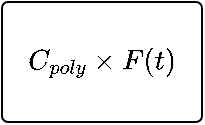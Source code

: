<mxfile version="22.1.7" type="github">
  <diagram name="Page-1" id="w9bmsyJULUGU3eWK0ImN">
    <mxGraphModel dx="398" dy="195" grid="1" gridSize="10" guides="1" tooltips="1" connect="1" arrows="1" fold="1" page="1" pageScale="1" pageWidth="850" pageHeight="1100" math="1" shadow="0">
      <root>
        <mxCell id="0" />
        <mxCell id="1" parent="0" />
        <mxCell id="1BXOtiP-ACeCL6t7-eHm-2" value="$$C_{poly} \times F(t)$$" style="rounded=1;whiteSpace=wrap;html=1;arcSize=5;glass=0;shadow=0;" vertex="1" parent="1">
          <mxGeometry x="200" y="160" width="100" height="60" as="geometry" />
        </mxCell>
      </root>
    </mxGraphModel>
  </diagram>
</mxfile>
